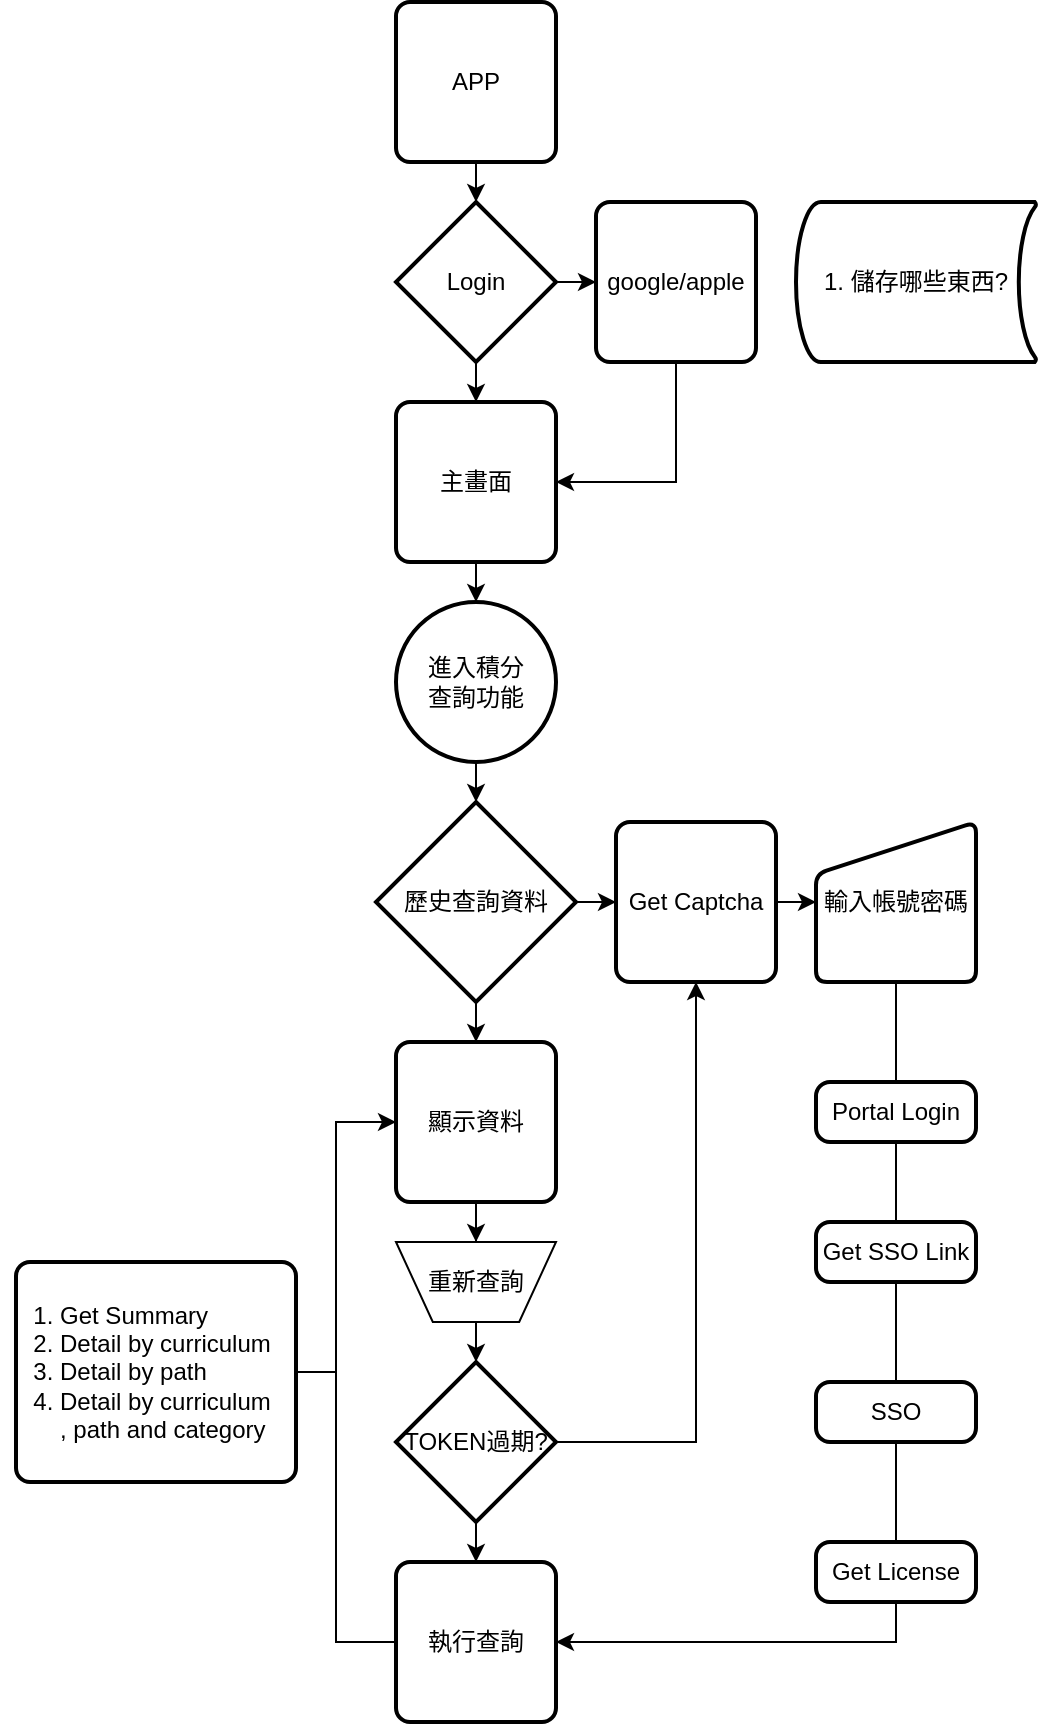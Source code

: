 <mxfile version="24.7.1" type="github">
  <diagram name="第 1 页" id="WBCoEbyxyx8_mLvEO6bX">
    <mxGraphModel dx="669" dy="618" grid="1" gridSize="10" guides="1" tooltips="1" connect="1" arrows="1" fold="1" page="1" pageScale="1" pageWidth="827" pageHeight="1169" math="0" shadow="0">
      <root>
        <mxCell id="0" />
        <mxCell id="1" parent="0" />
        <mxCell id="5rKq8sv6m1hGYA2_hffL-1" value="APP" style="rounded=1;whiteSpace=wrap;html=1;absoluteArcSize=1;arcSize=14;strokeWidth=2;" vertex="1" parent="1">
          <mxGeometry x="290" y="40" width="80" height="80" as="geometry" />
        </mxCell>
        <mxCell id="5rKq8sv6m1hGYA2_hffL-6" style="edgeStyle=orthogonalEdgeStyle;rounded=0;orthogonalLoop=1;jettySize=auto;html=1;exitX=0.5;exitY=1;exitDx=0;exitDy=0;exitPerimeter=0;entryX=0.5;entryY=0;entryDx=0;entryDy=0;" edge="1" parent="1" source="5rKq8sv6m1hGYA2_hffL-2" target="5rKq8sv6m1hGYA2_hffL-5">
          <mxGeometry relative="1" as="geometry" />
        </mxCell>
        <mxCell id="5rKq8sv6m1hGYA2_hffL-7" style="edgeStyle=orthogonalEdgeStyle;rounded=0;orthogonalLoop=1;jettySize=auto;html=1;exitX=1;exitY=0.5;exitDx=0;exitDy=0;exitPerimeter=0;entryX=0;entryY=0.5;entryDx=0;entryDy=0;" edge="1" parent="1" source="5rKq8sv6m1hGYA2_hffL-2" target="5rKq8sv6m1hGYA2_hffL-4">
          <mxGeometry relative="1" as="geometry" />
        </mxCell>
        <mxCell id="5rKq8sv6m1hGYA2_hffL-2" value="Login" style="strokeWidth=2;html=1;shape=mxgraph.flowchart.decision;whiteSpace=wrap;" vertex="1" parent="1">
          <mxGeometry x="290" y="140" width="80" height="80" as="geometry" />
        </mxCell>
        <mxCell id="5rKq8sv6m1hGYA2_hffL-3" style="edgeStyle=orthogonalEdgeStyle;rounded=0;orthogonalLoop=1;jettySize=auto;html=1;exitX=0.5;exitY=1;exitDx=0;exitDy=0;entryX=0.5;entryY=0;entryDx=0;entryDy=0;entryPerimeter=0;" edge="1" parent="1" source="5rKq8sv6m1hGYA2_hffL-1" target="5rKq8sv6m1hGYA2_hffL-2">
          <mxGeometry relative="1" as="geometry" />
        </mxCell>
        <mxCell id="5rKq8sv6m1hGYA2_hffL-8" style="edgeStyle=orthogonalEdgeStyle;rounded=0;orthogonalLoop=1;jettySize=auto;html=1;exitX=0.5;exitY=1;exitDx=0;exitDy=0;entryX=1;entryY=0.5;entryDx=0;entryDy=0;" edge="1" parent="1" source="5rKq8sv6m1hGYA2_hffL-4" target="5rKq8sv6m1hGYA2_hffL-5">
          <mxGeometry relative="1" as="geometry" />
        </mxCell>
        <mxCell id="5rKq8sv6m1hGYA2_hffL-4" value="google/apple" style="rounded=1;whiteSpace=wrap;html=1;absoluteArcSize=1;arcSize=14;strokeWidth=2;" vertex="1" parent="1">
          <mxGeometry x="390" y="140" width="80" height="80" as="geometry" />
        </mxCell>
        <mxCell id="5rKq8sv6m1hGYA2_hffL-5" value="主畫面" style="rounded=1;whiteSpace=wrap;html=1;absoluteArcSize=1;arcSize=14;strokeWidth=2;" vertex="1" parent="1">
          <mxGeometry x="290" y="240" width="80" height="80" as="geometry" />
        </mxCell>
        <mxCell id="5rKq8sv6m1hGYA2_hffL-9" value="1. 儲存哪些東西?" style="strokeWidth=2;html=1;shape=mxgraph.flowchart.stored_data;whiteSpace=wrap;" vertex="1" parent="1">
          <mxGeometry x="490" y="140" width="120" height="80" as="geometry" />
        </mxCell>
        <mxCell id="5rKq8sv6m1hGYA2_hffL-32" style="edgeStyle=orthogonalEdgeStyle;rounded=0;orthogonalLoop=1;jettySize=auto;html=1;entryX=1;entryY=0.5;entryDx=0;entryDy=0;" edge="1" parent="1" source="5rKq8sv6m1hGYA2_hffL-10" target="5rKq8sv6m1hGYA2_hffL-29">
          <mxGeometry relative="1" as="geometry">
            <Array as="points">
              <mxPoint x="540" y="860" />
            </Array>
          </mxGeometry>
        </mxCell>
        <mxCell id="5rKq8sv6m1hGYA2_hffL-10" value="輸入帳號密碼" style="html=1;strokeWidth=2;shape=manualInput;whiteSpace=wrap;rounded=1;size=26;arcSize=11;" vertex="1" parent="1">
          <mxGeometry x="500" y="450" width="80" height="80" as="geometry" />
        </mxCell>
        <mxCell id="5rKq8sv6m1hGYA2_hffL-11" value="進入積分&lt;div&gt;查詢功能&lt;/div&gt;" style="strokeWidth=2;html=1;shape=mxgraph.flowchart.start_1;whiteSpace=wrap;" vertex="1" parent="1">
          <mxGeometry x="290" y="340" width="80" height="80" as="geometry" />
        </mxCell>
        <mxCell id="5rKq8sv6m1hGYA2_hffL-23" style="edgeStyle=orthogonalEdgeStyle;rounded=0;orthogonalLoop=1;jettySize=auto;html=1;exitX=1;exitY=0.5;exitDx=0;exitDy=0;exitPerimeter=0;entryX=0.5;entryY=1;entryDx=0;entryDy=0;" edge="1" parent="1" source="5rKq8sv6m1hGYA2_hffL-12" target="5rKq8sv6m1hGYA2_hffL-19">
          <mxGeometry relative="1" as="geometry" />
        </mxCell>
        <mxCell id="5rKq8sv6m1hGYA2_hffL-30" style="edgeStyle=orthogonalEdgeStyle;rounded=0;orthogonalLoop=1;jettySize=auto;html=1;exitX=0.5;exitY=1;exitDx=0;exitDy=0;exitPerimeter=0;entryX=0.5;entryY=0;entryDx=0;entryDy=0;" edge="1" parent="1" source="5rKq8sv6m1hGYA2_hffL-12" target="5rKq8sv6m1hGYA2_hffL-29">
          <mxGeometry relative="1" as="geometry" />
        </mxCell>
        <mxCell id="5rKq8sv6m1hGYA2_hffL-12" value="TOKEN過期?" style="strokeWidth=2;html=1;shape=mxgraph.flowchart.decision;whiteSpace=wrap;" vertex="1" parent="1">
          <mxGeometry x="290" y="720" width="80" height="80" as="geometry" />
        </mxCell>
        <mxCell id="5rKq8sv6m1hGYA2_hffL-14" style="edgeStyle=orthogonalEdgeStyle;rounded=0;orthogonalLoop=1;jettySize=auto;html=1;exitX=0.5;exitY=1;exitDx=0;exitDy=0;entryX=0.5;entryY=0;entryDx=0;entryDy=0;entryPerimeter=0;" edge="1" parent="1" source="5rKq8sv6m1hGYA2_hffL-5" target="5rKq8sv6m1hGYA2_hffL-11">
          <mxGeometry relative="1" as="geometry" />
        </mxCell>
        <mxCell id="5rKq8sv6m1hGYA2_hffL-20" value="" style="edgeStyle=orthogonalEdgeStyle;rounded=0;orthogonalLoop=1;jettySize=auto;html=1;" edge="1" parent="1" source="5rKq8sv6m1hGYA2_hffL-16" target="5rKq8sv6m1hGYA2_hffL-19">
          <mxGeometry relative="1" as="geometry" />
        </mxCell>
        <mxCell id="5rKq8sv6m1hGYA2_hffL-25" style="edgeStyle=orthogonalEdgeStyle;rounded=0;orthogonalLoop=1;jettySize=auto;html=1;exitX=0.5;exitY=1;exitDx=0;exitDy=0;exitPerimeter=0;entryX=0.5;entryY=0;entryDx=0;entryDy=0;" edge="1" parent="1" source="5rKq8sv6m1hGYA2_hffL-16" target="5rKq8sv6m1hGYA2_hffL-24">
          <mxGeometry relative="1" as="geometry" />
        </mxCell>
        <mxCell id="5rKq8sv6m1hGYA2_hffL-16" value="歷史查詢資料" style="strokeWidth=2;html=1;shape=mxgraph.flowchart.decision;whiteSpace=wrap;" vertex="1" parent="1">
          <mxGeometry x="280" y="440" width="100" height="100" as="geometry" />
        </mxCell>
        <mxCell id="5rKq8sv6m1hGYA2_hffL-17" style="edgeStyle=orthogonalEdgeStyle;rounded=0;orthogonalLoop=1;jettySize=auto;html=1;exitX=0.5;exitY=1;exitDx=0;exitDy=0;exitPerimeter=0;entryX=0.5;entryY=0;entryDx=0;entryDy=0;entryPerimeter=0;" edge="1" parent="1" source="5rKq8sv6m1hGYA2_hffL-11" target="5rKq8sv6m1hGYA2_hffL-16">
          <mxGeometry relative="1" as="geometry" />
        </mxCell>
        <mxCell id="5rKq8sv6m1hGYA2_hffL-21" value="" style="edgeStyle=orthogonalEdgeStyle;rounded=0;orthogonalLoop=1;jettySize=auto;html=1;" edge="1" parent="1" source="5rKq8sv6m1hGYA2_hffL-19" target="5rKq8sv6m1hGYA2_hffL-10">
          <mxGeometry relative="1" as="geometry" />
        </mxCell>
        <mxCell id="5rKq8sv6m1hGYA2_hffL-19" value="Get Captcha" style="rounded=1;whiteSpace=wrap;html=1;absoluteArcSize=1;arcSize=14;strokeWidth=2;" vertex="1" parent="1">
          <mxGeometry x="400" y="450" width="80" height="80" as="geometry" />
        </mxCell>
        <mxCell id="5rKq8sv6m1hGYA2_hffL-27" value="" style="edgeStyle=orthogonalEdgeStyle;rounded=0;orthogonalLoop=1;jettySize=auto;html=1;" edge="1" parent="1" source="5rKq8sv6m1hGYA2_hffL-24" target="5rKq8sv6m1hGYA2_hffL-26">
          <mxGeometry relative="1" as="geometry" />
        </mxCell>
        <mxCell id="5rKq8sv6m1hGYA2_hffL-24" value="顯示資料" style="rounded=1;whiteSpace=wrap;html=1;absoluteArcSize=1;arcSize=14;strokeWidth=2;" vertex="1" parent="1">
          <mxGeometry x="290" y="560" width="80" height="80" as="geometry" />
        </mxCell>
        <mxCell id="5rKq8sv6m1hGYA2_hffL-28" value="" style="edgeStyle=orthogonalEdgeStyle;rounded=0;orthogonalLoop=1;jettySize=auto;html=1;" edge="1" parent="1" source="5rKq8sv6m1hGYA2_hffL-26" target="5rKq8sv6m1hGYA2_hffL-12">
          <mxGeometry relative="1" as="geometry" />
        </mxCell>
        <mxCell id="5rKq8sv6m1hGYA2_hffL-26" value="重新查詢" style="verticalLabelPosition=middle;verticalAlign=middle;html=1;shape=trapezoid;perimeter=trapezoidPerimeter;whiteSpace=wrap;size=0.23;arcSize=10;flipV=1;labelPosition=center;align=center;" vertex="1" parent="1">
          <mxGeometry x="290" y="660" width="80" height="40" as="geometry" />
        </mxCell>
        <mxCell id="5rKq8sv6m1hGYA2_hffL-31" style="edgeStyle=orthogonalEdgeStyle;rounded=0;orthogonalLoop=1;jettySize=auto;html=1;exitX=0;exitY=0.5;exitDx=0;exitDy=0;entryX=0;entryY=0.5;entryDx=0;entryDy=0;" edge="1" parent="1" source="5rKq8sv6m1hGYA2_hffL-38" target="5rKq8sv6m1hGYA2_hffL-24">
          <mxGeometry relative="1" as="geometry">
            <Array as="points">
              <mxPoint x="260" y="725" />
              <mxPoint x="260" y="600" />
            </Array>
          </mxGeometry>
        </mxCell>
        <mxCell id="5rKq8sv6m1hGYA2_hffL-29" value="執行查詢" style="rounded=1;whiteSpace=wrap;html=1;absoluteArcSize=1;arcSize=14;strokeWidth=2;" vertex="1" parent="1">
          <mxGeometry x="290" y="820" width="80" height="80" as="geometry" />
        </mxCell>
        <mxCell id="5rKq8sv6m1hGYA2_hffL-33" value="Portal Login" style="rounded=1;whiteSpace=wrap;html=1;absoluteArcSize=1;arcSize=14;strokeWidth=2;" vertex="1" parent="1">
          <mxGeometry x="500" y="580" width="80" height="30" as="geometry" />
        </mxCell>
        <mxCell id="5rKq8sv6m1hGYA2_hffL-34" value="Get SSO Link" style="rounded=1;whiteSpace=wrap;html=1;absoluteArcSize=1;arcSize=14;strokeWidth=2;" vertex="1" parent="1">
          <mxGeometry x="500" y="650" width="80" height="30" as="geometry" />
        </mxCell>
        <mxCell id="5rKq8sv6m1hGYA2_hffL-36" value="SSO" style="rounded=1;whiteSpace=wrap;html=1;absoluteArcSize=1;arcSize=14;strokeWidth=2;" vertex="1" parent="1">
          <mxGeometry x="500" y="730" width="80" height="30" as="geometry" />
        </mxCell>
        <mxCell id="5rKq8sv6m1hGYA2_hffL-37" value="Get License" style="rounded=1;whiteSpace=wrap;html=1;absoluteArcSize=1;arcSize=14;strokeWidth=2;" vertex="1" parent="1">
          <mxGeometry x="500" y="810" width="80" height="30" as="geometry" />
        </mxCell>
        <mxCell id="5rKq8sv6m1hGYA2_hffL-40" value="" style="edgeStyle=orthogonalEdgeStyle;rounded=0;orthogonalLoop=1;jettySize=auto;html=1;exitX=0;exitY=0.5;exitDx=0;exitDy=0;entryX=0;entryY=0.5;entryDx=0;entryDy=0;" edge="1" parent="1" source="5rKq8sv6m1hGYA2_hffL-29" target="5rKq8sv6m1hGYA2_hffL-38">
          <mxGeometry relative="1" as="geometry">
            <mxPoint x="290" y="860" as="sourcePoint" />
            <mxPoint x="290" y="600" as="targetPoint" />
            <Array as="points">
              <mxPoint x="260" y="860" />
              <mxPoint x="260" y="725" />
            </Array>
          </mxGeometry>
        </mxCell>
        <mxCell id="5rKq8sv6m1hGYA2_hffL-38" value="&amp;nbsp; 1. Get Summary&lt;div&gt;&amp;nbsp; 2. Detail by curriculum&lt;/div&gt;&lt;div&gt;&amp;nbsp; 3. Detail by path&lt;/div&gt;&lt;div&gt;&amp;nbsp; 4. Detail by&amp;nbsp;&lt;span style=&quot;background-color: initial;&quot;&gt;curriculum&amp;nbsp; &amp;nbsp; &amp;nbsp; &amp;nbsp; &amp;nbsp; ,&amp;nbsp;&lt;/span&gt;&lt;span style=&quot;background-color: initial;&quot;&gt;path and category&lt;/span&gt;&lt;/div&gt;" style="rounded=1;whiteSpace=wrap;html=1;absoluteArcSize=1;arcSize=14;strokeWidth=2;align=left;" vertex="1" parent="1">
          <mxGeometry x="100" y="670" width="140" height="110" as="geometry" />
        </mxCell>
      </root>
    </mxGraphModel>
  </diagram>
</mxfile>
